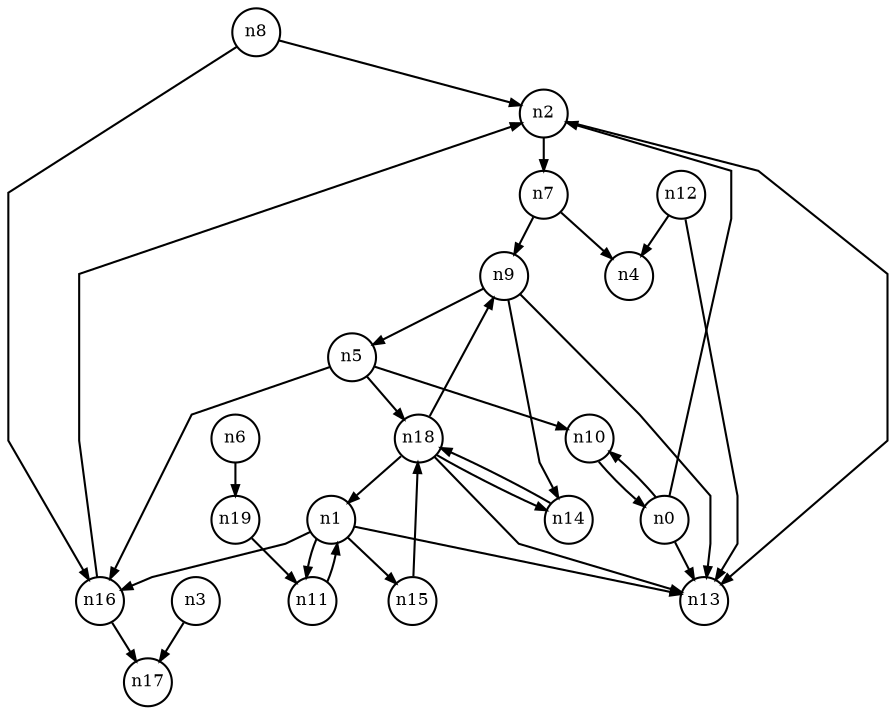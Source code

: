 digraph G{
splines=polyline;
ranksep=0.22;
nodesep=0.22;
nodesize=0.16;
fontsize=8
edge [arrowsize=0.5]
node [fontsize=8 shape=circle width=0.32 fixedsize=shape];

n2 -> n13
n2 -> n7
n0 -> n2
n0 -> n10
n0 -> n13
n10 -> n0
n11 -> n1
n1 -> n11
n1 -> n13
n1 -> n15
n1 -> n16
n15 -> n18
n16 -> n2
n16 -> n17
n3 -> n17
n5 -> n10
n5 -> n16
n5 -> n18
n19 -> n11
n6 -> n19
n7 -> n4
n7 -> n9
n9 -> n5
n9 -> n13
n9 -> n14
n8 -> n2
n8 -> n16
n14 -> n18
n12 -> n4
n12 -> n13
n18 -> n1
n18 -> n9
n18 -> n13
n18 -> n14
}
